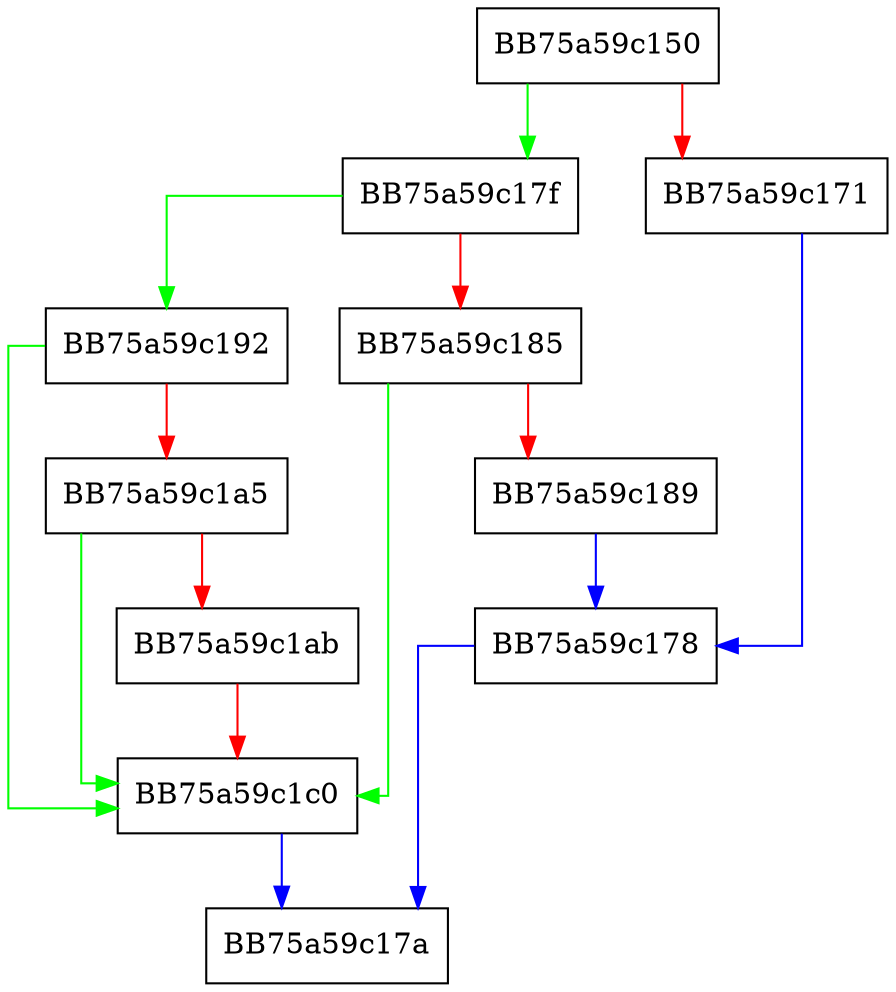 digraph ContextSensitive {
  node [shape="box"];
  graph [splines=ortho];
  BB75a59c150 -> BB75a59c17f [color="green"];
  BB75a59c150 -> BB75a59c171 [color="red"];
  BB75a59c171 -> BB75a59c178 [color="blue"];
  BB75a59c178 -> BB75a59c17a [color="blue"];
  BB75a59c17f -> BB75a59c192 [color="green"];
  BB75a59c17f -> BB75a59c185 [color="red"];
  BB75a59c185 -> BB75a59c1c0 [color="green"];
  BB75a59c185 -> BB75a59c189 [color="red"];
  BB75a59c189 -> BB75a59c178 [color="blue"];
  BB75a59c192 -> BB75a59c1c0 [color="green"];
  BB75a59c192 -> BB75a59c1a5 [color="red"];
  BB75a59c1a5 -> BB75a59c1c0 [color="green"];
  BB75a59c1a5 -> BB75a59c1ab [color="red"];
  BB75a59c1ab -> BB75a59c1c0 [color="red"];
  BB75a59c1c0 -> BB75a59c17a [color="blue"];
}